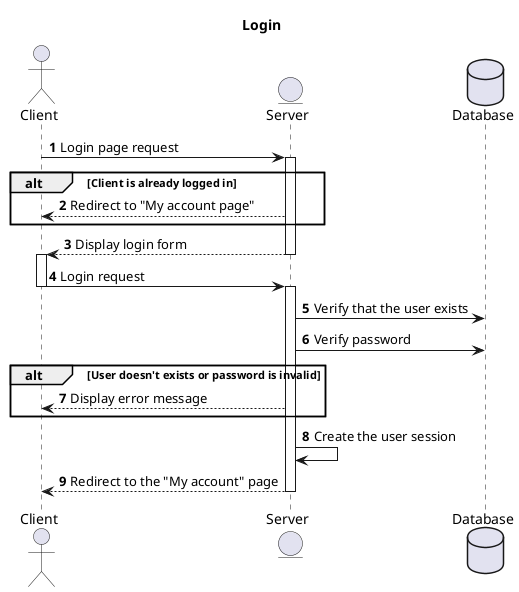 @startuml

title Login
autonumber

actor Client
entity Server
Database Database

Client -> Server : Login page request

activate Server

alt Client is already logged in
    Server --> Client : Redirect to "My account page"
end

Server --> Client : Display login form

deactivate Server

activate Client

Client -> Server : Login request

deactivate Client

activate Server

Server -> Database : Verify that the user exists

Server -> Database : Verify password

alt User doesn't exists or password is invalid
    Server --> Client : Display error message
end

Server -> Server : Create the user session

Server --> Client : Redirect to the "My account" page

deactivate Server

@enduml
